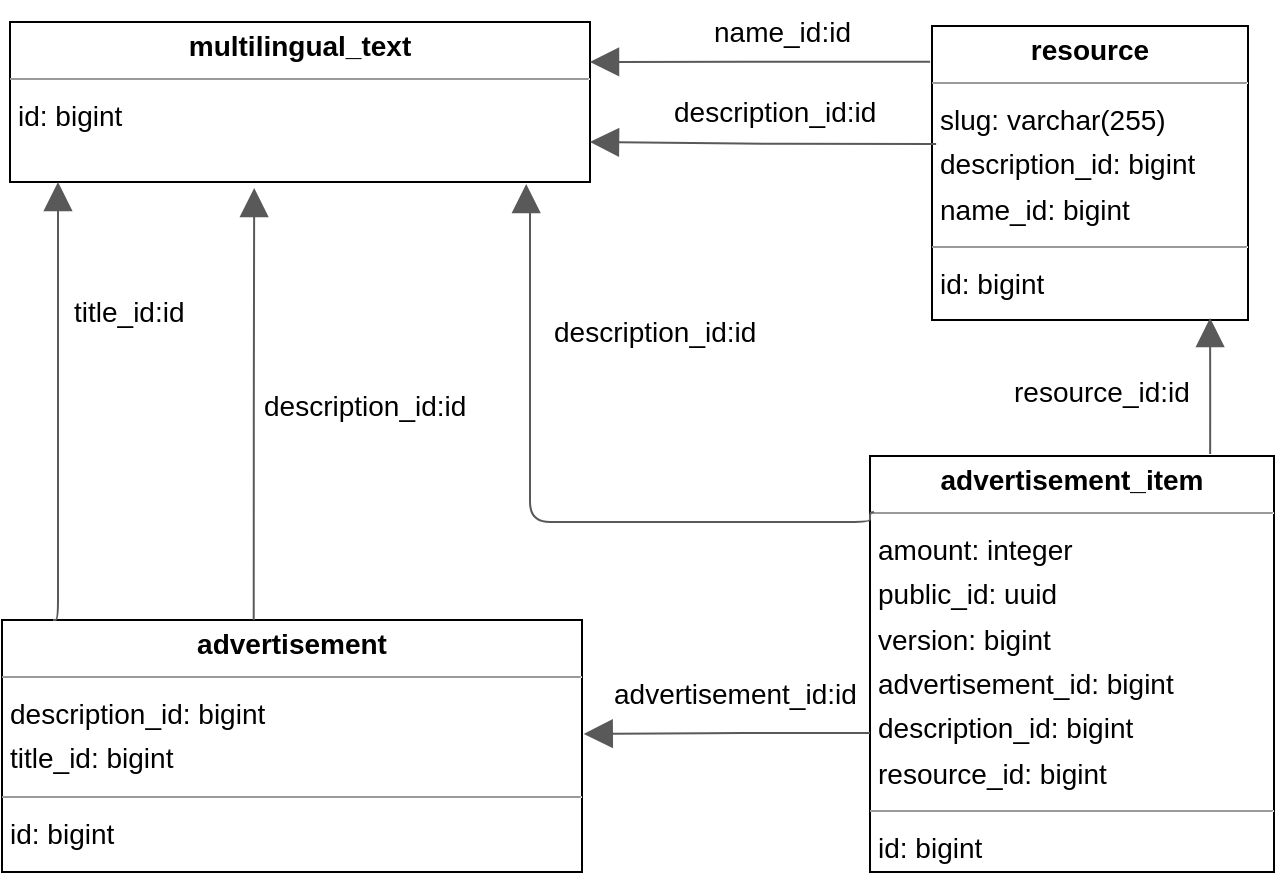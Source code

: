 <mxfile version="20.7.4" type="device"><diagram id="dKidrT8wO-hL3LUZlnp5" name="Page-1"><mxGraphModel dx="2218" dy="827" grid="1" gridSize="10" guides="1" tooltips="1" connect="1" arrows="1" fold="1" page="0" pageScale="1" pageWidth="1169" pageHeight="827" background="none" math="0" shadow="0"><root><mxCell id="0"/><mxCell id="1" parent="0"/><mxCell id="node2" value="&lt;p style=&quot;margin:0px;margin-top:4px;text-align:center;&quot;&gt;&lt;b&gt;advertisement&lt;/b&gt;&lt;/p&gt;&lt;hr size=&quot;1&quot;&gt;&lt;p style=&quot;margin:0 0 0 4px;line-height:1.6;&quot;&gt;description_id: bigint&lt;br&gt; title_id: bigint&lt;/p&gt;&lt;hr size=&quot;1&quot;&gt;&lt;p style=&quot;margin:0 0 0 4px;line-height:1.6;&quot;&gt; id: bigint&lt;/p&gt;" style="verticalAlign=top;align=left;overflow=fill;fontSize=14;fontFamily=Helvetica;html=1;rounded=0;shadow=0;comic=0;labelBackgroundColor=none;strokeWidth=1;" parent="1" vertex="1"><mxGeometry x="-444" y="599" width="290" height="126" as="geometry"/></mxCell><mxCell id="node3" value="&lt;p style=&quot;margin:0px;margin-top:4px;text-align:center;&quot;&gt;&lt;b&gt;advertisement_item&lt;/b&gt;&lt;/p&gt;&lt;hr size=&quot;1&quot;/&gt;&lt;p style=&quot;margin:0 0 0 4px;line-height:1.6;&quot;&gt; amount: integer&lt;br/&gt; public_id: uuid&lt;br/&gt; version: bigint&lt;br/&gt; advertisement_id: bigint&lt;br/&gt; description_id: bigint&lt;br/&gt; resource_id: bigint&lt;/p&gt;&lt;hr size=&quot;1&quot;/&gt;&lt;p style=&quot;margin:0 0 0 4px;line-height:1.6;&quot;&gt; id: bigint&lt;/p&gt;" style="verticalAlign=top;align=left;overflow=fill;fontSize=14;fontFamily=Helvetica;html=1;rounded=0;shadow=0;comic=0;labelBackgroundColor=none;strokeWidth=1;" parent="1" vertex="1"><mxGeometry x="-10" y="517" width="202" height="208" as="geometry"/></mxCell><mxCell id="node0" value="&lt;p style=&quot;margin:0px;margin-top:4px;text-align:center;&quot;&gt;&lt;b&gt;multilingual_text&lt;/b&gt;&lt;/p&gt;&lt;hr size=&quot;1&quot;&gt;&lt;p style=&quot;margin:0 0 0 4px;line-height:1.6;&quot;&gt;&lt;/p&gt;&lt;p style=&quot;margin:0 0 0 4px;line-height:1.6;&quot;&gt; id: bigint&lt;/p&gt;" style="verticalAlign=top;align=left;overflow=fill;fontSize=14;fontFamily=Helvetica;html=1;rounded=0;shadow=0;comic=0;labelBackgroundColor=none;strokeWidth=1;" parent="1" vertex="1"><mxGeometry x="-440" y="300" width="290" height="80" as="geometry"/></mxCell><mxCell id="node1" value="&lt;p style=&quot;margin:0px;margin-top:4px;text-align:center;&quot;&gt;&lt;b&gt;resource&lt;/b&gt;&lt;/p&gt;&lt;hr size=&quot;1&quot;/&gt;&lt;p style=&quot;margin:0 0 0 4px;line-height:1.6;&quot;&gt; slug: varchar(255)&lt;br/&gt; description_id: bigint&lt;br/&gt; name_id: bigint&lt;/p&gt;&lt;hr size=&quot;1&quot;/&gt;&lt;p style=&quot;margin:0 0 0 4px;line-height:1.6;&quot;&gt; id: bigint&lt;/p&gt;" style="verticalAlign=top;align=left;overflow=fill;fontSize=14;fontFamily=Helvetica;html=1;rounded=0;shadow=0;comic=0;labelBackgroundColor=none;strokeWidth=1;" parent="1" vertex="1"><mxGeometry x="21" y="302" width="158" height="147" as="geometry"/></mxCell><mxCell id="edge0" value="" style="html=1;rounded=1;edgeStyle=orthogonalEdgeStyle;dashed=0;startArrow=none;endArrow=block;endSize=12;strokeColor=#595959;exitX=0.25;exitY=0;exitDx=0;exitDy=0;" parent="1" edge="1"><mxGeometry width="50" height="50" relative="1" as="geometry"><Array as="points"><mxPoint x="-416" y="599"/></Array><mxPoint x="-418.5" y="599" as="sourcePoint"/><mxPoint x="-416" y="380" as="targetPoint"/></mxGeometry></mxCell><mxCell id="label2" value="title_id:id" style="edgeLabel;resizable=0;html=1;align=left;verticalAlign=top;strokeColor=default;fontSize=14;" parent="edge0" vertex="1" connectable="0"><mxGeometry x="-410" y="430" as="geometry"/></mxCell><mxCell id="edge5" value="" style="html=1;rounded=1;edgeStyle=orthogonalEdgeStyle;dashed=0;startArrow=none;endArrow=block;endSize=12;strokeColor=#595959;exitX=0.434;exitY=0;exitDx=0;exitDy=0;exitPerimeter=0;entryX=0.421;entryY=1.038;entryDx=0;entryDy=0;entryPerimeter=0;" parent="1" source="node2" target="node0" edge="1"><mxGeometry width="50" height="50" relative="1" as="geometry"><Array as="points"/><mxPoint x="-260" y="460" as="targetPoint"/></mxGeometry></mxCell><mxCell id="label32" value="description_id:id" style="edgeLabel;resizable=0;html=1;align=left;verticalAlign=top;strokeColor=default;fontSize=14;" parent="edge5" vertex="1" connectable="0"><mxGeometry x="-315" y="477" as="geometry"/></mxCell><mxCell id="edge3" value="" style="html=1;rounded=1;edgeStyle=orthogonalEdgeStyle;dashed=0;startArrow=none;endArrow=block;endSize=12;strokeColor=#595959;exitX=0.000;exitY=0.666;exitDx=0;exitDy=0;entryX=1.003;entryY=0.452;entryDx=0;entryDy=0;entryPerimeter=0;" parent="1" source="node3" target="node2" edge="1"><mxGeometry width="50" height="50" relative="1" as="geometry"><Array as="points"/></mxGeometry></mxCell><mxCell id="label20" value="advertisement_id:id" style="edgeLabel;resizable=0;html=1;align=left;verticalAlign=top;strokeColor=default;fontSize=14;" parent="edge3" vertex="1" connectable="0"><mxGeometry x="-140" y="621" as="geometry"/></mxCell><mxCell id="edge6" value="" style="html=1;rounded=1;edgeStyle=orthogonalEdgeStyle;dashed=0;startArrow=none;endArrow=block;endSize=12;strokeColor=#595959;exitX=0.01;exitY=0.135;exitDx=0;exitDy=0;exitPerimeter=0;entryX=0.89;entryY=1.013;entryDx=0;entryDy=0;entryPerimeter=0;" parent="1" source="node3" target="node0" edge="1"><mxGeometry width="50" height="50" relative="1" as="geometry"><Array as="points"><mxPoint x="-10" y="545"/><mxPoint x="-10" y="550"/><mxPoint x="-180" y="550"/><mxPoint x="-180" y="385"/><mxPoint x="-182" y="385"/></Array><mxPoint x="-180" y="470" as="targetPoint"/></mxGeometry></mxCell><mxCell id="label38" value="description_id:id" style="edgeLabel;resizable=0;html=1;align=left;verticalAlign=top;strokeColor=default;fontSize=14;" parent="edge6" vertex="1" connectable="0"><mxGeometry x="-170" y="440" as="geometry"/></mxCell><mxCell id="edge4" value="" style="html=1;rounded=1;edgeStyle=orthogonalEdgeStyle;dashed=0;startArrow=none;endArrow=block;endSize=12;strokeColor=#595959;entryX=0.88;entryY=0.993;entryDx=0;entryDy=0;entryPerimeter=0;exitX=0.842;exitY=-0.005;exitDx=0;exitDy=0;exitPerimeter=0;" parent="1" source="node3" target="node1" edge="1"><mxGeometry width="50" height="50" relative="1" as="geometry"><Array as="points"/><mxPoint x="220" y="470" as="sourcePoint"/><mxPoint x="140" y="480" as="targetPoint"/></mxGeometry></mxCell><mxCell id="label26" value="resource_id:id" style="edgeLabel;resizable=0;html=1;align=left;verticalAlign=top;strokeColor=default;fontSize=14;" parent="edge4" vertex="1" connectable="0"><mxGeometry x="60" y="470" as="geometry"/></mxCell><mxCell id="edge1" value="" style="html=1;rounded=1;edgeStyle=orthogonalEdgeStyle;dashed=0;startArrow=none;endArrow=block;endSize=12;strokeColor=#595959;entryX=1;entryY=0.25;entryDx=0;entryDy=0;exitX=-0.006;exitY=0.122;exitDx=0;exitDy=0;exitPerimeter=0;" parent="1" source="node1" target="node0" edge="1"><mxGeometry width="50" height="50" relative="1" as="geometry"><mxPoint x="-110" y="330" as="sourcePoint"/><mxPoint x="-10" y="320" as="targetPoint"/></mxGeometry></mxCell><mxCell id="label8" value="name_id:id" style="edgeLabel;resizable=0;html=1;align=left;verticalAlign=top;strokeColor=default;fontSize=14;" parent="edge1" vertex="1" connectable="0"><mxGeometry x="-90" y="290" as="geometry"/></mxCell><mxCell id="edge2" value="" style="html=1;rounded=1;edgeStyle=orthogonalEdgeStyle;dashed=0;startArrow=none;endArrow=block;endSize=12;strokeColor=#595959;entryX=1;entryY=0.75;entryDx=0;entryDy=0;exitX=0.013;exitY=0.401;exitDx=0;exitDy=0;exitPerimeter=0;" parent="1" source="node1" target="node0" edge="1"><mxGeometry width="50" height="50" relative="1" as="geometry"><Array as="points"/><mxPoint x="-90" y="400" as="sourcePoint"/><mxPoint x="10" y="190" as="targetPoint"/></mxGeometry></mxCell><mxCell id="label14" value="description_id:id" style="edgeLabel;resizable=0;html=1;align=left;verticalAlign=top;strokeColor=default;fontSize=14;" parent="edge2" vertex="1" connectable="0"><mxGeometry x="-110" y="330" as="geometry"/></mxCell></root></mxGraphModel></diagram></mxfile>